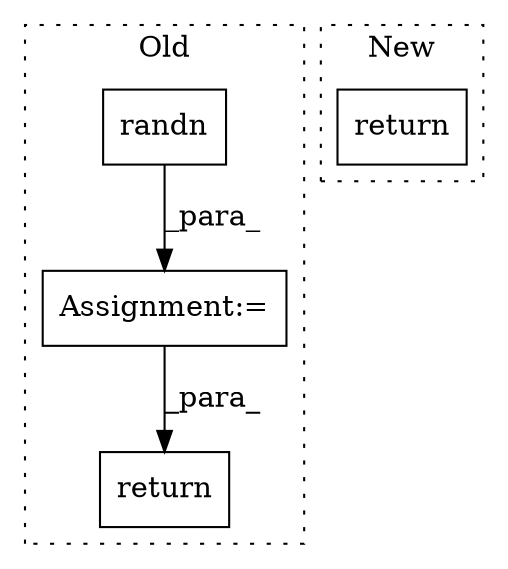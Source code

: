 digraph G {
subgraph cluster0 {
1 [label="randn" a="32" s="5838,5916" l="6,1" shape="box"];
3 [label="return" a="41" s="6091" l="7" shape="box"];
4 [label="Assignment:=" a="7" s="5831" l="1" shape="box"];
label = "Old";
style="dotted";
}
subgraph cluster1 {
2 [label="return" a="41" s="4795" l="7" shape="box"];
label = "New";
style="dotted";
}
1 -> 4 [label="_para_"];
4 -> 3 [label="_para_"];
}